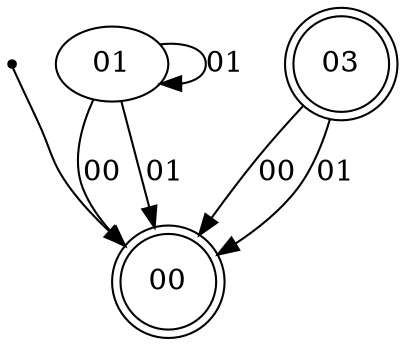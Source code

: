 digraph{
inic[shape=point];
inic->00;
01->00 [label="00"];
01->00 [label="01"];
01->01 [label="01"];
03->00 [label="00"];
03->00 [label="01"];
00[shape=doublecircle];
03[shape=doublecircle];
}
